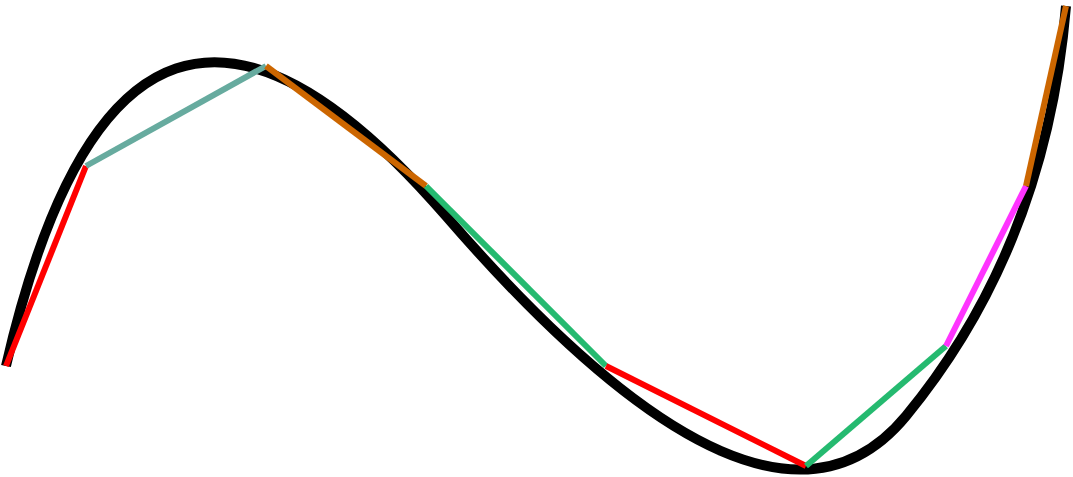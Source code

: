 <mxfile version="24.2.2" type="github">
  <diagram name="Page-1" id="hImIH5Y_qeNKQe3tUeuU">
    <mxGraphModel dx="744" dy="434" grid="1" gridSize="10" guides="1" tooltips="1" connect="1" arrows="1" fold="1" page="1" pageScale="1" pageWidth="827" pageHeight="1169" math="0" shadow="0">
      <root>
        <mxCell id="0" />
        <mxCell id="1" parent="0" />
        <mxCell id="3SbkwkxHmMdXwbT6UPhh-1" value="" style="endArrow=none;html=1;rounded=0;strokeWidth=5;curved=1;movable=0;resizable=0;rotatable=0;deletable=0;editable=0;locked=1;connectable=0;" edge="1" parent="1">
          <mxGeometry width="50" height="50" relative="1" as="geometry">
            <mxPoint x="80" y="310" as="sourcePoint" />
            <mxPoint x="610" y="130" as="targetPoint" />
            <Array as="points">
              <mxPoint x="140" y="50" />
              <mxPoint x="460" y="420" />
              <mxPoint x="600" y="250" />
            </Array>
          </mxGeometry>
        </mxCell>
        <mxCell id="3SbkwkxHmMdXwbT6UPhh-2" value="" style="endArrow=none;html=1;rounded=0;strokeWidth=3;strokeColor=#FF0000;" edge="1" parent="1">
          <mxGeometry width="50" height="50" relative="1" as="geometry">
            <mxPoint x="80" y="310" as="sourcePoint" />
            <mxPoint x="120" y="210" as="targetPoint" />
          </mxGeometry>
        </mxCell>
        <mxCell id="3SbkwkxHmMdXwbT6UPhh-3" value="" style="endArrow=none;html=1;rounded=0;strokeWidth=3;strokeColor=#67AB9F;" edge="1" parent="1">
          <mxGeometry width="50" height="50" relative="1" as="geometry">
            <mxPoint x="120" y="210" as="sourcePoint" />
            <mxPoint x="210" y="160" as="targetPoint" />
          </mxGeometry>
        </mxCell>
        <mxCell id="3SbkwkxHmMdXwbT6UPhh-4" value="" style="endArrow=none;html=1;rounded=0;strokeWidth=3;strokeColor=#CC6600;" edge="1" parent="1">
          <mxGeometry width="50" height="50" relative="1" as="geometry">
            <mxPoint x="210" y="160" as="sourcePoint" />
            <mxPoint x="290" y="220" as="targetPoint" />
          </mxGeometry>
        </mxCell>
        <mxCell id="3SbkwkxHmMdXwbT6UPhh-5" value="" style="endArrow=none;html=1;rounded=0;strokeWidth=3;strokeColor=#25BA70;" edge="1" parent="1">
          <mxGeometry width="50" height="50" relative="1" as="geometry">
            <mxPoint x="290" y="220" as="sourcePoint" />
            <mxPoint x="380" y="310" as="targetPoint" />
          </mxGeometry>
        </mxCell>
        <mxCell id="3SbkwkxHmMdXwbT6UPhh-6" value="" style="endArrow=none;html=1;rounded=0;strokeWidth=3;strokeColor=#FF0000;" edge="1" parent="1">
          <mxGeometry width="50" height="50" relative="1" as="geometry">
            <mxPoint x="380" y="310" as="sourcePoint" />
            <mxPoint x="480" y="360" as="targetPoint" />
          </mxGeometry>
        </mxCell>
        <mxCell id="3SbkwkxHmMdXwbT6UPhh-7" value="" style="endArrow=none;html=1;rounded=0;strokeWidth=3;strokeColor=#25BA70;" edge="1" parent="1">
          <mxGeometry width="50" height="50" relative="1" as="geometry">
            <mxPoint x="480" y="360" as="sourcePoint" />
            <mxPoint x="550" y="300" as="targetPoint" />
          </mxGeometry>
        </mxCell>
        <mxCell id="3SbkwkxHmMdXwbT6UPhh-8" value="" style="endArrow=none;html=1;rounded=0;strokeWidth=3;strokeColor=#FF33FF;" edge="1" parent="1">
          <mxGeometry width="50" height="50" relative="1" as="geometry">
            <mxPoint x="550" y="300" as="sourcePoint" />
            <mxPoint x="590" y="220" as="targetPoint" />
          </mxGeometry>
        </mxCell>
        <mxCell id="3SbkwkxHmMdXwbT6UPhh-9" value="" style="endArrow=none;html=1;rounded=0;strokeWidth=3;strokeColor=#CC6600;" edge="1" parent="1">
          <mxGeometry width="50" height="50" relative="1" as="geometry">
            <mxPoint x="590" y="220" as="sourcePoint" />
            <mxPoint x="610" y="130" as="targetPoint" />
          </mxGeometry>
        </mxCell>
      </root>
    </mxGraphModel>
  </diagram>
</mxfile>
